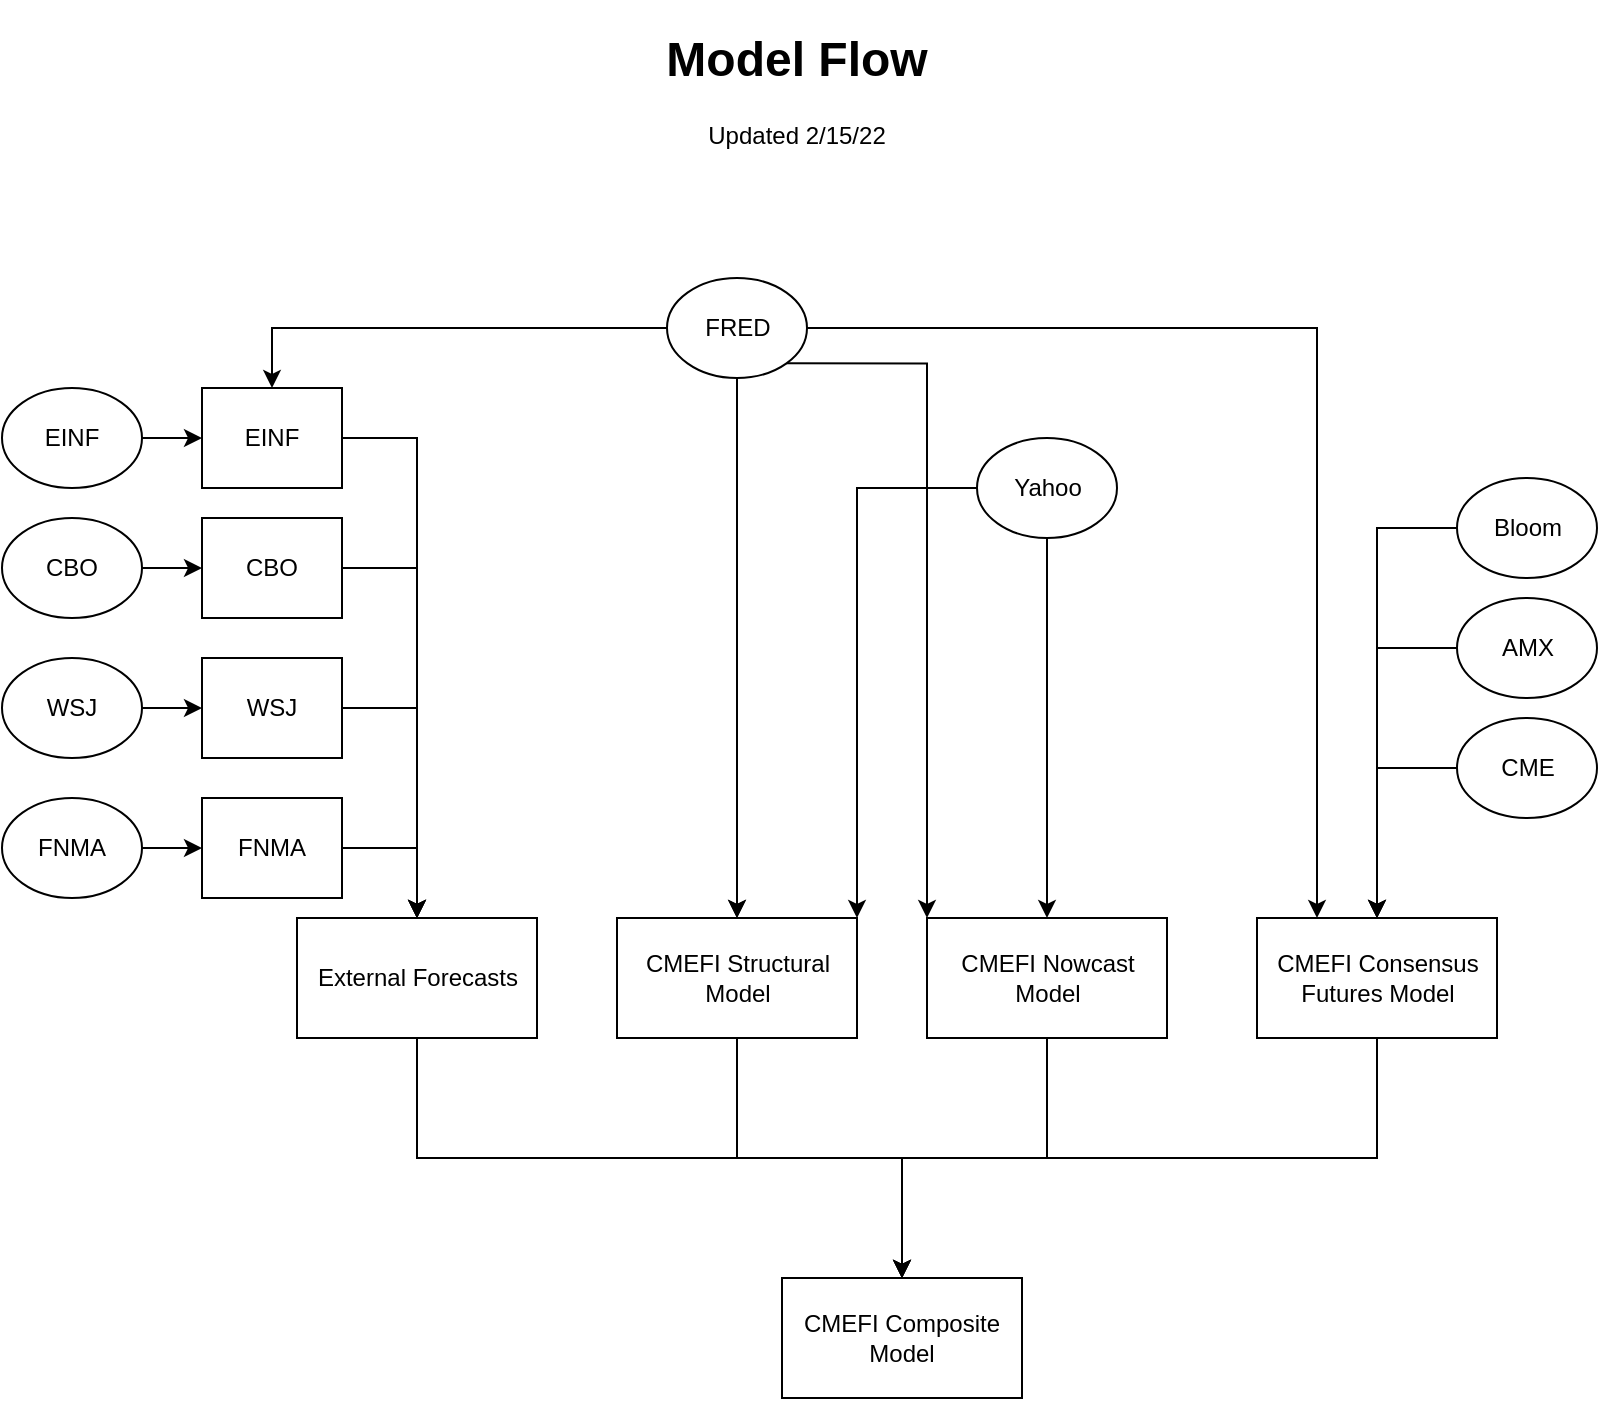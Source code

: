 <mxfile version="15.7.3" type="device" pages="2"><diagram id="p1DeSHevdcy6hIb0FohG" name="model-flow"><mxGraphModel dx="1102" dy="865" grid="1" gridSize="10" guides="1" tooltips="1" connect="1" arrows="1" fold="1" page="1" pageScale="1" pageWidth="850" pageHeight="1100" math="0" shadow="0"><root><mxCell id="0"/><mxCell id="1" parent="0"/><mxCell id="Vg95mpsj4_t47pI6RXcd-4" style="edgeStyle=orthogonalEdgeStyle;rounded=0;orthogonalLoop=1;jettySize=auto;html=1;entryX=0.5;entryY=0;entryDx=0;entryDy=0;exitX=0.5;exitY=1;exitDx=0;exitDy=0;" parent="1" source="Vg95mpsj4_t47pI6RXcd-1" target="Vg95mpsj4_t47pI6RXcd-3" edge="1"><mxGeometry relative="1" as="geometry"/></mxCell><mxCell id="Vg95mpsj4_t47pI6RXcd-1" value="CMEFI Nowcast Model" style="rounded=0;whiteSpace=wrap;html=1;" parent="1" vertex="1"><mxGeometry x="492.5" y="470" width="120" height="60" as="geometry"/></mxCell><mxCell id="Ht6yPTFx4Y3ZodgXniVt-2" style="edgeStyle=orthogonalEdgeStyle;rounded=0;orthogonalLoop=1;jettySize=auto;html=1;exitX=0.5;exitY=1;exitDx=0;exitDy=0;" parent="1" source="Vg95mpsj4_t47pI6RXcd-2" target="Vg95mpsj4_t47pI6RXcd-3" edge="1"><mxGeometry relative="1" as="geometry"/></mxCell><mxCell id="Vg95mpsj4_t47pI6RXcd-2" value="CMEFI Structural Model" style="rounded=0;whiteSpace=wrap;html=1;" parent="1" vertex="1"><mxGeometry x="337.5" y="470" width="120" height="60" as="geometry"/></mxCell><mxCell id="Vg95mpsj4_t47pI6RXcd-3" value="CMEFI Composite Model" style="rounded=0;whiteSpace=wrap;html=1;" parent="1" vertex="1"><mxGeometry x="420" y="650" width="120" height="60" as="geometry"/></mxCell><mxCell id="Ht6yPTFx4Y3ZodgXniVt-30" style="edgeStyle=orthogonalEdgeStyle;rounded=0;orthogonalLoop=1;jettySize=auto;html=1;entryX=0.5;entryY=0;entryDx=0;entryDy=0;" parent="1" source="Vg95mpsj4_t47pI6RXcd-7" target="Vg95mpsj4_t47pI6RXcd-2" edge="1"><mxGeometry relative="1" as="geometry"/></mxCell><mxCell id="Ht6yPTFx4Y3ZodgXniVt-4" style="edgeStyle=orthogonalEdgeStyle;rounded=0;orthogonalLoop=1;jettySize=auto;html=1;exitX=0.5;exitY=1;exitDx=0;exitDy=0;entryX=0.5;entryY=0;entryDx=0;entryDy=0;" parent="1" source="Vg95mpsj4_t47pI6RXcd-11" target="Vg95mpsj4_t47pI6RXcd-3" edge="1"><mxGeometry relative="1" as="geometry"/></mxCell><mxCell id="Vg95mpsj4_t47pI6RXcd-11" value="External Forecasts" style="rounded=0;whiteSpace=wrap;html=1;" parent="1" vertex="1"><mxGeometry x="177.5" y="470" width="120" height="60" as="geometry"/></mxCell><mxCell id="Ht6yPTFx4Y3ZodgXniVt-5" style="edgeStyle=orthogonalEdgeStyle;rounded=0;orthogonalLoop=1;jettySize=auto;html=1;entryX=0.5;entryY=0;entryDx=0;entryDy=0;exitX=0.5;exitY=1;exitDx=0;exitDy=0;" parent="1" source="Ht6yPTFx4Y3ZodgXniVt-1" target="Vg95mpsj4_t47pI6RXcd-3" edge="1"><mxGeometry relative="1" as="geometry"/></mxCell><mxCell id="Ht6yPTFx4Y3ZodgXniVt-1" value="CMEFI Consensus Futures Model" style="rounded=0;whiteSpace=wrap;html=1;" parent="1" vertex="1"><mxGeometry x="657.5" y="470" width="120" height="60" as="geometry"/></mxCell><mxCell id="Ht6yPTFx4Y3ZodgXniVt-31" style="edgeStyle=orthogonalEdgeStyle;rounded=0;orthogonalLoop=1;jettySize=auto;html=1;exitX=0.5;exitY=1;exitDx=0;exitDy=0;" parent="1" source="Ht6yPTFx4Y3ZodgXniVt-10" target="Vg95mpsj4_t47pI6RXcd-1" edge="1"><mxGeometry relative="1" as="geometry"/></mxCell><mxCell id="Ht6yPTFx4Y3ZodgXniVt-32" style="edgeStyle=orthogonalEdgeStyle;rounded=0;orthogonalLoop=1;jettySize=auto;html=1;entryX=0.5;entryY=0;entryDx=0;entryDy=0;startArrow=none;" parent="1" source="Vg95mpsj4_t47pI6RXcd-7" target="Vg95mpsj4_t47pI6RXcd-2" edge="1"><mxGeometry relative="1" as="geometry"/></mxCell><mxCell id="Ht6yPTFx4Y3ZodgXniVt-35" style="edgeStyle=orthogonalEdgeStyle;rounded=0;orthogonalLoop=1;jettySize=auto;html=1;entryX=1;entryY=0;entryDx=0;entryDy=0;" parent="1" source="Ht6yPTFx4Y3ZodgXniVt-10" target="Vg95mpsj4_t47pI6RXcd-2" edge="1"><mxGeometry relative="1" as="geometry"/></mxCell><mxCell id="Ht6yPTFx4Y3ZodgXniVt-10" value="Yahoo" style="ellipse;whiteSpace=wrap;html=1;" parent="1" vertex="1"><mxGeometry x="517.5" y="230" width="70" height="50" as="geometry"/></mxCell><mxCell id="Ht6yPTFx4Y3ZodgXniVt-15" style="edgeStyle=orthogonalEdgeStyle;rounded=0;orthogonalLoop=1;jettySize=auto;html=1;entryX=0.5;entryY=0;entryDx=0;entryDy=0;exitX=0;exitY=0.5;exitDx=0;exitDy=0;" parent="1" source="Ht6yPTFx4Y3ZodgXniVt-12" target="Ht6yPTFx4Y3ZodgXniVt-1" edge="1"><mxGeometry relative="1" as="geometry"><mxPoint x="707.5" y="430" as="targetPoint"/></mxGeometry></mxCell><mxCell id="Ht6yPTFx4Y3ZodgXniVt-12" value="CME" style="ellipse;whiteSpace=wrap;html=1;" parent="1" vertex="1"><mxGeometry x="757.5" y="370" width="70" height="50" as="geometry"/></mxCell><mxCell id="Ht6yPTFx4Y3ZodgXniVt-16" value="Bloom" style="ellipse;whiteSpace=wrap;html=1;" parent="1" vertex="1"><mxGeometry x="757.5" y="250" width="70" height="50" as="geometry"/></mxCell><mxCell id="Ht6yPTFx4Y3ZodgXniVt-17" value="AMX" style="ellipse;whiteSpace=wrap;html=1;" parent="1" vertex="1"><mxGeometry x="757.5" y="310" width="70" height="50" as="geometry"/></mxCell><mxCell id="Ht6yPTFx4Y3ZodgXniVt-18" style="edgeStyle=orthogonalEdgeStyle;rounded=0;orthogonalLoop=1;jettySize=auto;html=1;entryX=0.5;entryY=0;entryDx=0;entryDy=0;exitX=0;exitY=0.5;exitDx=0;exitDy=0;" parent="1" source="Ht6yPTFx4Y3ZodgXniVt-17" target="Ht6yPTFx4Y3ZodgXniVt-1" edge="1"><mxGeometry relative="1" as="geometry"><mxPoint x="767.5" y="405" as="sourcePoint"/><mxPoint x="707.5" y="430" as="targetPoint"/></mxGeometry></mxCell><mxCell id="Ht6yPTFx4Y3ZodgXniVt-19" style="edgeStyle=orthogonalEdgeStyle;rounded=0;orthogonalLoop=1;jettySize=auto;html=1;exitX=0;exitY=0.5;exitDx=0;exitDy=0;entryX=0.5;entryY=0;entryDx=0;entryDy=0;" parent="1" source="Ht6yPTFx4Y3ZodgXniVt-16" target="Ht6yPTFx4Y3ZodgXniVt-1" edge="1"><mxGeometry relative="1" as="geometry"><mxPoint x="647.5" y="330" as="sourcePoint"/><mxPoint x="707.5" y="430" as="targetPoint"/></mxGeometry></mxCell><mxCell id="Ht6yPTFx4Y3ZodgXniVt-28" style="edgeStyle=orthogonalEdgeStyle;rounded=0;orthogonalLoop=1;jettySize=auto;html=1;exitX=1;exitY=0.5;exitDx=0;exitDy=0;entryX=0.5;entryY=0;entryDx=0;entryDy=0;startArrow=none;" parent="1" source="Ht6yPTFx4Y3ZodgXniVt-45" target="Vg95mpsj4_t47pI6RXcd-11" edge="1"><mxGeometry relative="1" as="geometry"/></mxCell><mxCell id="Ht6yPTFx4Y3ZodgXniVt-47" style="edgeStyle=orthogonalEdgeStyle;rounded=0;orthogonalLoop=1;jettySize=auto;html=1;" parent="1" source="Ht6yPTFx4Y3ZodgXniVt-26" target="Ht6yPTFx4Y3ZodgXniVt-45" edge="1"><mxGeometry relative="1" as="geometry"/></mxCell><mxCell id="Ht6yPTFx4Y3ZodgXniVt-26" value="EINF" style="ellipse;whiteSpace=wrap;html=1;" parent="1" vertex="1"><mxGeometry x="30" y="205" width="70" height="50" as="geometry"/></mxCell><mxCell id="Ht6yPTFx4Y3ZodgXniVt-36" style="edgeStyle=orthogonalEdgeStyle;rounded=0;orthogonalLoop=1;jettySize=auto;html=1;entryX=0.5;entryY=0;entryDx=0;entryDy=0;" parent="1" source="Vg95mpsj4_t47pI6RXcd-7" target="Ht6yPTFx4Y3ZodgXniVt-45" edge="1"><mxGeometry relative="1" as="geometry"/></mxCell><mxCell id="Ht6yPTFx4Y3ZodgXniVt-37" style="edgeStyle=orthogonalEdgeStyle;rounded=0;orthogonalLoop=1;jettySize=auto;html=1;exitX=1;exitY=1;exitDx=0;exitDy=0;entryX=0;entryY=0;entryDx=0;entryDy=0;" parent="1" source="Vg95mpsj4_t47pI6RXcd-7" target="Vg95mpsj4_t47pI6RXcd-1" edge="1"><mxGeometry relative="1" as="geometry"/></mxCell><mxCell id="Ht6yPTFx4Y3ZodgXniVt-38" style="edgeStyle=orthogonalEdgeStyle;rounded=0;orthogonalLoop=1;jettySize=auto;html=1;entryX=0.25;entryY=0;entryDx=0;entryDy=0;" parent="1" source="Vg95mpsj4_t47pI6RXcd-7" target="Ht6yPTFx4Y3ZodgXniVt-1" edge="1"><mxGeometry relative="1" as="geometry"/></mxCell><mxCell id="Vg95mpsj4_t47pI6RXcd-7" value="FRED" style="ellipse;whiteSpace=wrap;html=1;" parent="1" vertex="1"><mxGeometry x="362.5" y="150" width="70" height="50" as="geometry"/></mxCell><mxCell id="Ht6yPTFx4Y3ZodgXniVt-43" value="&lt;h1&gt;Model Flow&lt;/h1&gt;&lt;div&gt;Updated 2/15/22&lt;/div&gt;" style="text;html=1;strokeColor=none;fillColor=none;spacing=5;spacingTop=-20;whiteSpace=wrap;overflow=hidden;rounded=0;align=center;" parent="1" vertex="1"><mxGeometry x="285" y="21" width="285" height="80" as="geometry"/></mxCell><mxCell id="Ht6yPTFx4Y3ZodgXniVt-45" value="EINF" style="rounded=0;whiteSpace=wrap;html=1;" parent="1" vertex="1"><mxGeometry x="130" y="205" width="70" height="50" as="geometry"/></mxCell><mxCell id="Ht6yPTFx4Y3ZodgXniVt-58" style="edgeStyle=orthogonalEdgeStyle;rounded=0;orthogonalLoop=1;jettySize=auto;html=1;exitX=1;exitY=0.5;exitDx=0;exitDy=0;" parent="1" source="Ht6yPTFx4Y3ZodgXniVt-49" target="Vg95mpsj4_t47pI6RXcd-11" edge="1"><mxGeometry relative="1" as="geometry"/></mxCell><mxCell id="Ht6yPTFx4Y3ZodgXniVt-49" value="CBO" style="rounded=0;whiteSpace=wrap;html=1;" parent="1" vertex="1"><mxGeometry x="130" y="270" width="70" height="50" as="geometry"/></mxCell><mxCell id="Ht6yPTFx4Y3ZodgXniVt-60" style="edgeStyle=orthogonalEdgeStyle;rounded=0;orthogonalLoop=1;jettySize=auto;html=1;exitX=1;exitY=0.5;exitDx=0;exitDy=0;" parent="1" source="Ht6yPTFx4Y3ZodgXniVt-50" target="Vg95mpsj4_t47pI6RXcd-11" edge="1"><mxGeometry relative="1" as="geometry"/></mxCell><mxCell id="Ht6yPTFx4Y3ZodgXniVt-50" value="WSJ" style="rounded=0;whiteSpace=wrap;html=1;" parent="1" vertex="1"><mxGeometry x="130" y="340" width="70" height="50" as="geometry"/></mxCell><mxCell id="Ht6yPTFx4Y3ZodgXniVt-61" style="edgeStyle=orthogonalEdgeStyle;rounded=0;orthogonalLoop=1;jettySize=auto;html=1;exitX=1;exitY=0.5;exitDx=0;exitDy=0;" parent="1" source="Ht6yPTFx4Y3ZodgXniVt-51" target="Vg95mpsj4_t47pI6RXcd-11" edge="1"><mxGeometry relative="1" as="geometry"/></mxCell><mxCell id="Ht6yPTFx4Y3ZodgXniVt-51" value="FNMA" style="rounded=0;whiteSpace=wrap;html=1;" parent="1" vertex="1"><mxGeometry x="130" y="410" width="70" height="50" as="geometry"/></mxCell><mxCell id="Ht6yPTFx4Y3ZodgXniVt-53" style="edgeStyle=orthogonalEdgeStyle;rounded=0;orthogonalLoop=1;jettySize=auto;html=1;exitX=1;exitY=0.5;exitDx=0;exitDy=0;entryX=0;entryY=0.5;entryDx=0;entryDy=0;" parent="1" source="Ht6yPTFx4Y3ZodgXniVt-52" target="Ht6yPTFx4Y3ZodgXniVt-51" edge="1"><mxGeometry relative="1" as="geometry"/></mxCell><mxCell id="Ht6yPTFx4Y3ZodgXniVt-52" value="FNMA" style="ellipse;whiteSpace=wrap;html=1;" parent="1" vertex="1"><mxGeometry x="30" y="410" width="70" height="50" as="geometry"/></mxCell><mxCell id="Ht6yPTFx4Y3ZodgXniVt-55" style="edgeStyle=orthogonalEdgeStyle;rounded=0;orthogonalLoop=1;jettySize=auto;html=1;entryX=0;entryY=0.5;entryDx=0;entryDy=0;" parent="1" source="Ht6yPTFx4Y3ZodgXniVt-54" target="Ht6yPTFx4Y3ZodgXniVt-50" edge="1"><mxGeometry relative="1" as="geometry"/></mxCell><mxCell id="Ht6yPTFx4Y3ZodgXniVt-54" value="WSJ" style="ellipse;whiteSpace=wrap;html=1;" parent="1" vertex="1"><mxGeometry x="30" y="340" width="70" height="50" as="geometry"/></mxCell><mxCell id="Ht6yPTFx4Y3ZodgXniVt-57" style="edgeStyle=orthogonalEdgeStyle;rounded=0;orthogonalLoop=1;jettySize=auto;html=1;entryX=0;entryY=0.5;entryDx=0;entryDy=0;" parent="1" source="Ht6yPTFx4Y3ZodgXniVt-56" target="Ht6yPTFx4Y3ZodgXniVt-49" edge="1"><mxGeometry relative="1" as="geometry"/></mxCell><mxCell id="Ht6yPTFx4Y3ZodgXniVt-56" value="CBO" style="ellipse;whiteSpace=wrap;html=1;" parent="1" vertex="1"><mxGeometry x="30" y="270" width="70" height="50" as="geometry"/></mxCell></root></mxGraphModel></diagram><diagram id="fmKDFD1o7MwxVLsBdMy5" name="sql-structure"><mxGraphModel dx="1673" dy="1018" grid="1" gridSize="10" guides="1" tooltips="1" connect="1" arrows="1" fold="1" page="1" pageScale="1" pageWidth="850" pageHeight="1100" math="0" shadow="0"><root><mxCell id="Cf6UX8D4QVb32xjDKQT0-0"/><mxCell id="Cf6UX8D4QVb32xjDKQT0-1" parent="Cf6UX8D4QVb32xjDKQT0-0"/><mxCell id="BuUC7ainakoKZwmJFY1T-25" value="release" style="edgeStyle=orthogonalEdgeStyle;rounded=0;orthogonalLoop=1;jettySize=auto;html=1;startArrow=ERmany;startFill=0;endArrow=none;endFill=0;" edge="1" parent="Cf6UX8D4QVb32xjDKQT0-1" source="JegkshS4daWjYpWBeodG-38" target="BuUC7ainakoKZwmJFY1T-24"><mxGeometry relative="1" as="geometry"/></mxCell><mxCell id="JegkshS4daWjYpWBeodG-38" value="&lt;u&gt;forecast_variables&lt;br&gt;&lt;/u&gt;PK: varname&lt;br&gt;&lt;br&gt;&lt;div&gt;&lt;span style=&quot;font-weight: normal ; line-height: 1.2&quot;&gt;* Variables and identifiers to be displayed on website&lt;/span&gt;&lt;/div&gt;" style="rounded=0;whiteSpace=wrap;html=1;fillColor=#1ba1e2;strokeColor=#006EAF;glass=0;shadow=0;sketch=0;fontStyle=1;align=center;fontColor=#ffffff;" parent="Cf6UX8D4QVb32xjDKQT0-1" vertex="1"><mxGeometry x="870" y="730" width="200" height="120" as="geometry"/></mxCell><mxCell id="3-ZTnkCWrhlHVKZbNQng-15" value="forecast" style="edgeStyle=orthogonalEdgeStyle;rounded=0;orthogonalLoop=1;jettySize=auto;html=1;startArrow=none;startFill=0;endArrow=ERmany;endFill=0;" edge="1" parent="Cf6UX8D4QVb32xjDKQT0-1" source="3-ZTnkCWrhlHVKZbNQng-5" target="3-ZTnkCWrhlHVKZbNQng-7"><mxGeometry relative="1" as="geometry"/></mxCell><mxCell id="3-ZTnkCWrhlHVKZbNQng-5" value="&lt;u&gt;forecasts&lt;br&gt;&lt;/u&gt;PK: id&lt;br&gt;&lt;br&gt;&lt;div&gt;&lt;span style=&quot;font-weight: 400&quot;&gt;* Forecast identifiers and short descriptors&lt;/span&gt;&lt;/div&gt;" style="rounded=0;whiteSpace=wrap;html=1;fillColor=#1ba1e2;strokeColor=#006EAF;glass=0;shadow=0;sketch=0;fontStyle=1;align=center;fontColor=#ffffff;" vertex="1" parent="Cf6UX8D4QVb32xjDKQT0-1"><mxGeometry x="640" y="730" width="200" height="120" as="geometry"/></mxCell><mxCell id="3-ZTnkCWrhlHVKZbNQng-7" value="&lt;u&gt;forecast_values&lt;br&gt;&lt;/u&gt;PK: (forecast, vdate, form, freq, varname, date)&amp;nbsp;&lt;br&gt;&lt;br&gt;&lt;div&gt;&lt;span style=&quot;font-weight: 400&quot;&gt;* (d1, d2) forms only&lt;/span&gt;&lt;br&gt;&lt;/div&gt;&lt;div&gt;&lt;span style=&quot;font-weight: 400&quot;&gt;* Takes inputs from other forecasts&lt;/span&gt;&lt;br&gt;&lt;/div&gt;" style="rounded=1;whiteSpace=wrap;html=1;fillColor=#a20025;strokeColor=#6F0000;glass=0;shadow=0;sketch=0;fontStyle=1;align=center;fontColor=#ffffff;" vertex="1" parent="Cf6UX8D4QVb32xjDKQT0-1"><mxGeometry x="630" y="550" width="220" height="100" as="geometry"/></mxCell><mxCell id="3-ZTnkCWrhlHVKZbNQng-11" value="&lt;u&gt;forecast_hist_values&lt;br&gt;&lt;/u&gt;PK: (vdate, form, freq, varname, date)&lt;br&gt;&amp;nbsp;&lt;br&gt;&lt;div&gt;&lt;span style=&quot;font-weight: 400&quot;&gt;* Stores realized data for all forecast variables&lt;/span&gt;&lt;/div&gt;&lt;div&gt;&lt;span style=&quot;font-weight: 400&quot;&gt;*(base, d1, d2) forms only&lt;/span&gt;&lt;/div&gt;" style="rounded=1;whiteSpace=wrap;html=1;fillColor=#a20025;strokeColor=#6F0000;glass=0;shadow=0;sketch=0;fontStyle=1;align=center;fontColor=#ffffff;" vertex="1" parent="Cf6UX8D4QVb32xjDKQT0-1"><mxGeometry x="860" y="550" width="220" height="100" as="geometry"/></mxCell><mxCell id="3-ZTnkCWrhlHVKZbNQng-13" value="varname" style="edgeStyle=elbowEdgeStyle;rounded=0;orthogonalLoop=1;jettySize=auto;elbow=vertical;html=1;startArrow=none;startFill=0;endArrow=ERmany;endFill=0;exitX=0.25;exitY=0;exitDx=0;exitDy=0;entryX=0.75;entryY=1;entryDx=0;entryDy=0;" edge="1" parent="Cf6UX8D4QVb32xjDKQT0-1" source="JegkshS4daWjYpWBeodG-38" target="3-ZTnkCWrhlHVKZbNQng-7"><mxGeometry relative="1" as="geometry"><mxPoint x="880" y="530" as="sourcePoint"/><mxPoint x="1060" y="570.0" as="targetPoint"/></mxGeometry></mxCell><mxCell id="3-ZTnkCWrhlHVKZbNQng-14" value="varname" style="edgeStyle=elbowEdgeStyle;rounded=0;orthogonalLoop=1;jettySize=auto;elbow=vertical;html=1;startArrow=none;startFill=0;endArrow=ERmany;endFill=0;exitX=0.5;exitY=0;exitDx=0;exitDy=0;" edge="1" parent="Cf6UX8D4QVb32xjDKQT0-1" source="JegkshS4daWjYpWBeodG-38" target="3-ZTnkCWrhlHVKZbNQng-11"><mxGeometry relative="1" as="geometry"><mxPoint x="870" y="730" as="sourcePoint"/><mxPoint x="950" y="720.0" as="targetPoint"/></mxGeometry></mxCell><mxCell id="3-ZTnkCWrhlHVKZbNQng-20" value="varname" style="edgeStyle=orthogonalEdgeStyle;rounded=0;orthogonalLoop=1;jettySize=auto;html=1;entryX=0;entryY=0.5;entryDx=0;entryDy=0;startArrow=ERmany;startFill=0;endArrow=none;endFill=0;" edge="1" parent="Cf6UX8D4QVb32xjDKQT0-1" source="3-ZTnkCWrhlHVKZbNQng-17" target="3-ZTnkCWrhlHVKZbNQng-18"><mxGeometry relative="1" as="geometry"/></mxCell><mxCell id="3-ZTnkCWrhlHVKZbNQng-17" value="&lt;u&gt;nowcast_model_input_values&lt;br&gt;&lt;/u&gt;PK: varname&lt;br&gt;&lt;div&gt;&lt;span style=&quot;font-weight: normal ; line-height: 1.2&quot;&gt;list of variables to be displayed on website&lt;/span&gt;&lt;/div&gt;" style="rounded=1;whiteSpace=wrap;html=1;fillColor=#a20025;strokeColor=#6F0000;glass=0;shadow=0;sketch=0;fontStyle=1;align=center;fontColor=#ffffff;" vertex="1" parent="Cf6UX8D4QVb32xjDKQT0-1"><mxGeometry x="20" y="650" width="220" height="100" as="geometry"/></mxCell><mxCell id="3-ZTnkCWrhlHVKZbNQng-27" style="edgeStyle=orthogonalEdgeStyle;rounded=0;orthogonalLoop=1;jettySize=auto;html=1;startArrow=ERmany;startFill=0;endArrow=none;endFill=0;" edge="1" parent="Cf6UX8D4QVb32xjDKQT0-1" source="3-ZTnkCWrhlHVKZbNQng-18" target="3-ZTnkCWrhlHVKZbNQng-21"><mxGeometry relative="1" as="geometry"/></mxCell><mxCell id="3-ZTnkCWrhlHVKZbNQng-18" value="&lt;u&gt;nowcast_model_variables&lt;br&gt;&lt;/u&gt;PK: varname&lt;br&gt;&lt;div&gt;&lt;span style=&quot;font-weight: normal ; line-height: 1.2&quot;&gt;list of variables to be displayed on website&lt;/span&gt;&lt;/div&gt;" style="rounded=0;whiteSpace=wrap;html=1;fillColor=#1ba1e2;strokeColor=#006EAF;glass=0;shadow=0;sketch=0;fontStyle=1;align=center;fontColor=#ffffff;" vertex="1" parent="Cf6UX8D4QVb32xjDKQT0-1"><mxGeometry x="310" y="640" width="200" height="120" as="geometry"/></mxCell><mxCell id="3-ZTnkCWrhlHVKZbNQng-21" value="&lt;u&gt;nowcast_model_input_releases&lt;br&gt;&lt;/u&gt;PK: varname&lt;br&gt;&lt;div&gt;&lt;span style=&quot;font-weight: normal ; line-height: 1.2&quot;&gt;list of variables to be displayed on website&lt;/span&gt;&lt;/div&gt;" style="rounded=0;whiteSpace=wrap;html=1;fillColor=#1ba1e2;strokeColor=#006EAF;glass=0;shadow=0;sketch=0;fontStyle=1;align=center;fontColor=#ffffff;" vertex="1" parent="Cf6UX8D4QVb32xjDKQT0-1"><mxGeometry x="310" y="800" width="200" height="100" as="geometry"/></mxCell><mxCell id="3-ZTnkCWrhlHVKZbNQng-26" value="id" style="edgeStyle=orthogonalEdgeStyle;rounded=0;orthogonalLoop=1;jettySize=auto;html=1;entryX=0.5;entryY=1;entryDx=0;entryDy=0;startArrow=ERmany;startFill=0;endArrow=none;endFill=0;" edge="1" parent="Cf6UX8D4QVb32xjDKQT0-1" source="3-ZTnkCWrhlHVKZbNQng-24" target="3-ZTnkCWrhlHVKZbNQng-21"><mxGeometry relative="1" as="geometry"/></mxCell><mxCell id="3-ZTnkCWrhlHVKZbNQng-24" value="&lt;u&gt;nowcast_model_input_release_dates&lt;br&gt;&lt;/u&gt;PK: varname&lt;br&gt;&lt;div&gt;&lt;span style=&quot;font-weight: normal ; line-height: 1.2&quot;&gt;list of variables to be displayed on website&lt;/span&gt;&lt;/div&gt;" style="rounded=1;whiteSpace=wrap;html=1;fillColor=#a20025;strokeColor=#6F0000;glass=0;shadow=0;sketch=0;fontStyle=1;align=center;fontColor=#ffffff;" vertex="1" parent="Cf6UX8D4QVb32xjDKQT0-1"><mxGeometry x="300" y="950" width="220" height="100" as="geometry"/></mxCell><mxCell id="BuUC7ainakoKZwmJFY1T-15" value="varname" style="edgeStyle=orthogonalEdgeStyle;rounded=0;orthogonalLoop=1;jettySize=auto;html=1;exitX=1;exitY=0.5;exitDx=0;exitDy=0;entryX=0;entryY=0.5;entryDx=0;entryDy=0;startArrow=ERmany;startFill=0;endArrow=none;endFill=0;" edge="1" parent="Cf6UX8D4QVb32xjDKQT0-1" source="BuUC7ainakoKZwmJFY1T-3" target="BuUC7ainakoKZwmJFY1T-4"><mxGeometry relative="1" as="geometry"/></mxCell><mxCell id="BuUC7ainakoKZwmJFY1T-3" value="&lt;u&gt;interest_rate_model_input_values&lt;br&gt;&lt;/u&gt;PK: (source, form, freq, varname, date)&lt;br&gt;&lt;br&gt;&lt;div&gt;&lt;span style=&quot;font-weight: normal ; line-height: 1.2&quot;&gt;list of variables to be displayed on website&lt;/span&gt;&lt;/div&gt;" style="rounded=1;whiteSpace=wrap;html=1;fillColor=#a20025;strokeColor=#6F0000;glass=0;shadow=0;sketch=0;fontStyle=1;align=center;fontColor=#ffffff;" vertex="1" parent="Cf6UX8D4QVb32xjDKQT0-1"><mxGeometry x="20" y="470" width="220" height="100" as="geometry"/></mxCell><mxCell id="BuUC7ainakoKZwmJFY1T-4" value="&lt;u&gt;interest_rate_model_variables&lt;br&gt;&lt;/u&gt;PK: varname&lt;br&gt;&lt;div&gt;&lt;span style=&quot;font-weight: normal ; line-height: 1.2&quot;&gt;list of variables to be displayed on website&lt;/span&gt;&lt;/div&gt;" style="rounded=0;whiteSpace=wrap;html=1;fillColor=#1ba1e2;strokeColor=#006EAF;glass=0;shadow=0;sketch=0;fontStyle=1;align=center;fontColor=#ffffff;" vertex="1" parent="Cf6UX8D4QVb32xjDKQT0-1"><mxGeometry x="310" y="460" width="200" height="120" as="geometry"/></mxCell><mxCell id="BuUC7ainakoKZwmJFY1T-9" value="&lt;u&gt;external_import_variables&lt;br&gt;&lt;/u&gt;PK: varname&lt;br&gt;&lt;div&gt;&lt;br&gt;&lt;/div&gt;&lt;div&gt;&lt;span style=&quot;font-weight: 400&quot;&gt;* External import variable definitions (both input &amp;amp; output)&lt;/span&gt;&lt;/div&gt;" style="rounded=0;whiteSpace=wrap;html=1;fillColor=#1ba1e2;strokeColor=#006EAF;glass=0;shadow=0;sketch=0;fontStyle=1;align=center;fontColor=#ffffff;" vertex="1" parent="Cf6UX8D4QVb32xjDKQT0-1"><mxGeometry x="310" y="280" width="200" height="120" as="geometry"/></mxCell><mxCell id="BuUC7ainakoKZwmJFY1T-11" value="data" style="edgeStyle=orthogonalEdgeStyle;rounded=0;orthogonalLoop=1;jettySize=auto;html=1;exitX=1.017;exitY=0.59;exitDx=0;exitDy=0;startArrow=none;startFill=0;endArrow=block;endFill=1;curved=1;dashed=1;fillColor=#008a00;strokeColor=#005700;exitPerimeter=0;" edge="1" parent="Cf6UX8D4QVb32xjDKQT0-1" source="BuUC7ainakoKZwmJFY1T-9" target="3-ZTnkCWrhlHVKZbNQng-7"><mxGeometry relative="1" as="geometry"><mxPoint x="490" y="710" as="sourcePoint"/><mxPoint x="570" y="350" as="targetPoint"/></mxGeometry></mxCell><mxCell id="BuUC7ainakoKZwmJFY1T-17" value="data" style="edgeStyle=orthogonalEdgeStyle;rounded=0;orthogonalLoop=1;jettySize=auto;html=1;exitX=1;exitY=0.5;exitDx=0;exitDy=0;startArrow=none;startFill=0;endArrow=block;endFill=1;curved=1;dashed=1;fillColor=#008a00;strokeColor=#005700;entryX=0;entryY=0.5;entryDx=0;entryDy=0;" edge="1" parent="Cf6UX8D4QVb32xjDKQT0-1" source="BuUC7ainakoKZwmJFY1T-4" target="3-ZTnkCWrhlHVKZbNQng-7"><mxGeometry relative="1" as="geometry"><mxPoint x="503.4" y="360.8" as="sourcePoint"/><mxPoint x="570" y="530" as="targetPoint"/></mxGeometry></mxCell><mxCell id="BuUC7ainakoKZwmJFY1T-18" value="data" style="edgeStyle=orthogonalEdgeStyle;rounded=0;orthogonalLoop=1;jettySize=auto;html=1;startArrow=none;startFill=0;endArrow=block;endFill=1;curved=1;dashed=1;fillColor=#008a00;strokeColor=#005700;entryX=0.25;entryY=1;entryDx=0;entryDy=0;" edge="1" parent="Cf6UX8D4QVb32xjDKQT0-1" source="3-ZTnkCWrhlHVKZbNQng-18" target="3-ZTnkCWrhlHVKZbNQng-7"><mxGeometry relative="1" as="geometry"><mxPoint x="510" y="530" as="sourcePoint"/><mxPoint x="610" y="630" as="targetPoint"/></mxGeometry></mxCell><mxCell id="BuUC7ainakoKZwmJFY1T-28" value="release" style="edgeStyle=orthogonalEdgeStyle;rounded=0;orthogonalLoop=1;jettySize=auto;html=1;startArrow=ERmany;startFill=0;endArrow=none;endFill=0;" edge="1" parent="Cf6UX8D4QVb32xjDKQT0-1" source="BuUC7ainakoKZwmJFY1T-22"><mxGeometry relative="1" as="geometry"><mxPoint x="1200" y="840" as="targetPoint"/></mxGeometry></mxCell><mxCell id="BuUC7ainakoKZwmJFY1T-22" value="&lt;u&gt;forecast_hist_release_dates&lt;br&gt;&lt;/u&gt;PK: (release, date)&lt;br&gt;&lt;div&gt;&lt;br&gt;&lt;/div&gt;&lt;div&gt;&lt;span style=&quot;font-weight: 400&quot;&gt;* Release dates for all releases&lt;/span&gt;&lt;/div&gt;" style="rounded=1;whiteSpace=wrap;html=1;fillColor=#a20025;strokeColor=#6F0000;glass=0;shadow=0;sketch=0;fontStyle=1;align=center;fontColor=#ffffff;" vertex="1" parent="Cf6UX8D4QVb32xjDKQT0-1"><mxGeometry x="1090" y="900" width="220" height="100" as="geometry"/></mxCell><mxCell id="BuUC7ainakoKZwmJFY1T-24" value="&lt;u&gt;forecast_hist_releases&lt;/u&gt;&lt;br&gt;PK: id&lt;br&gt;&lt;span style=&quot;font-weight: normal&quot;&gt;&lt;br&gt;* Releases for all variables listed in forecast_variables&lt;/span&gt;" style="rounded=0;whiteSpace=wrap;html=1;fillColor=#1ba1e2;strokeColor=#006EAF;glass=0;shadow=0;sketch=0;fontStyle=1;align=center;fontColor=#ffffff;" vertex="1" parent="Cf6UX8D4QVb32xjDKQT0-1"><mxGeometry x="1130" y="730" width="200" height="120" as="geometry"/></mxCell><mxCell id="BuUC7ainakoKZwmJFY1T-30" value="" style="endArrow=none;dashed=1;html=1;dashPattern=1 3;strokeWidth=2;rounded=0;" edge="1" parent="Cf6UX8D4QVb32xjDKQT0-1"><mxGeometry width="50" height="50" relative="1" as="geometry"><mxPoint x="10" y="610" as="sourcePoint"/><mxPoint x="560" y="610" as="targetPoint"/></mxGeometry></mxCell><mxCell id="BuUC7ainakoKZwmJFY1T-31" value="" style="endArrow=none;dashed=1;html=1;dashPattern=1 3;strokeWidth=2;rounded=0;" edge="1" parent="Cf6UX8D4QVb32xjDKQT0-1"><mxGeometry width="50" height="50" relative="1" as="geometry"><mxPoint x="560" y="1060" as="sourcePoint"/><mxPoint x="550" y="240" as="targetPoint"/></mxGeometry></mxCell><mxCell id="BuUC7ainakoKZwmJFY1T-32" value="" style="endArrow=none;dashed=1;html=1;dashPattern=1 3;strokeWidth=2;rounded=0;" edge="1" parent="Cf6UX8D4QVb32xjDKQT0-1"><mxGeometry width="50" height="50" relative="1" as="geometry"><mxPoint x="10" y="420.0" as="sourcePoint"/><mxPoint x="560" y="420.0" as="targetPoint"/></mxGeometry></mxCell></root></mxGraphModel></diagram></mxfile>